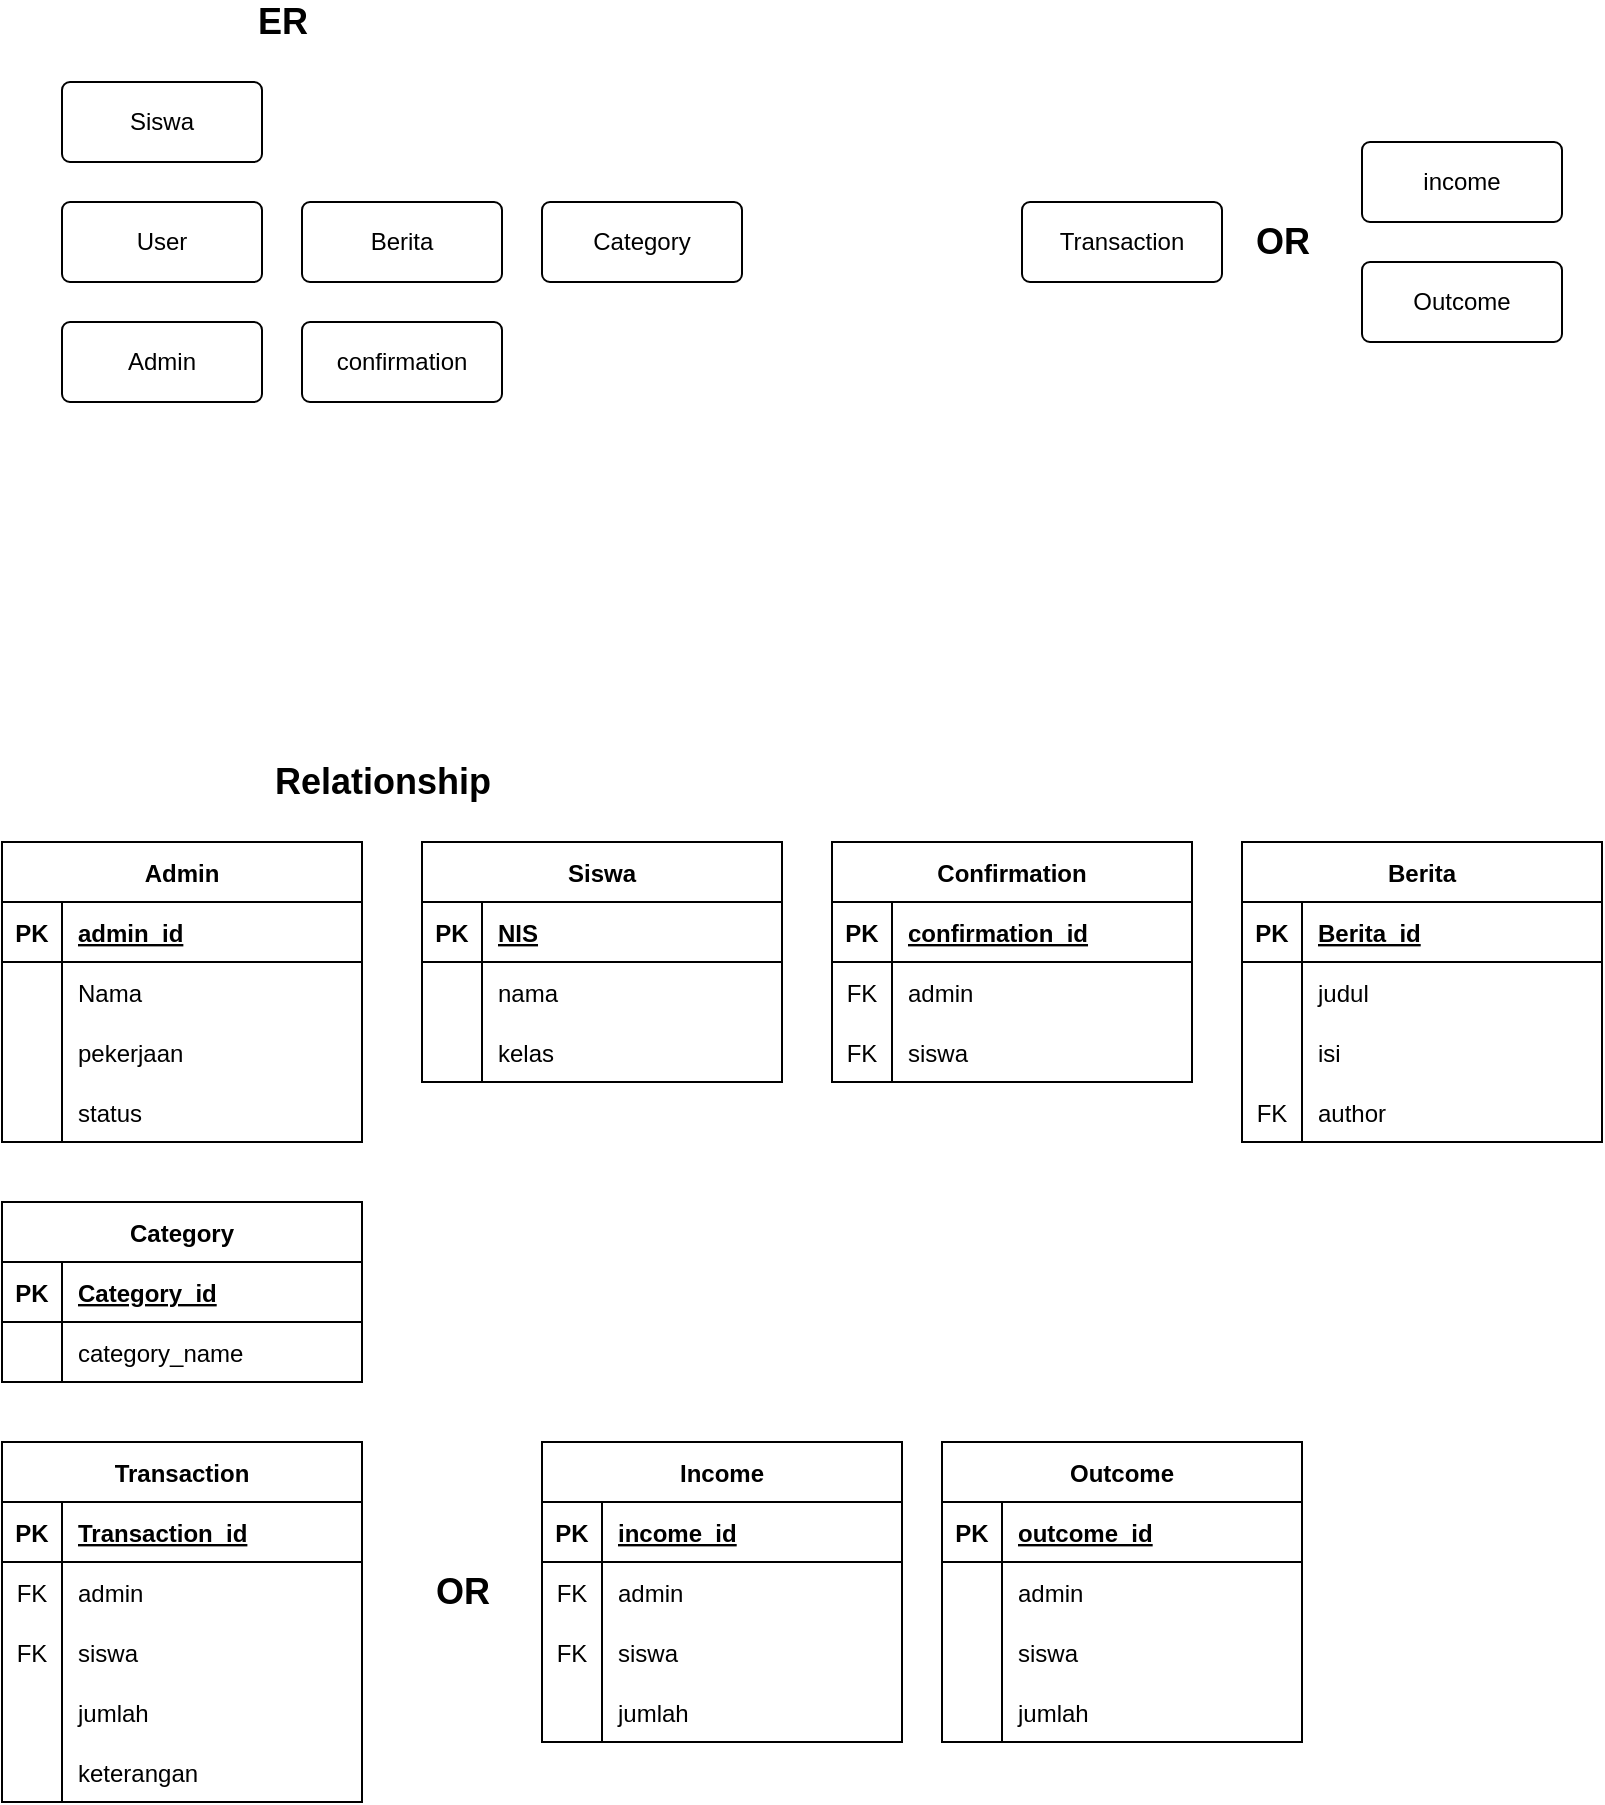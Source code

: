 <mxfile version="17.4.6" type="device"><diagram id="R2lEEEUBdFMjLlhIrx00" name="Page-1"><mxGraphModel dx="1185" dy="639" grid="1" gridSize="10" guides="1" tooltips="1" connect="1" arrows="1" fold="1" page="1" pageScale="1" pageWidth="850" pageHeight="1100" math="0" shadow="0" extFonts="Permanent Marker^https://fonts.googleapis.com/css?family=Permanent+Marker"><root><mxCell id="0"/><mxCell id="1" parent="0"/><mxCell id="1gQ173YRiWsbyyBzPhOY-1" value="User" style="rounded=1;arcSize=10;whiteSpace=wrap;html=1;align=center;" vertex="1" parent="1"><mxGeometry x="40" y="160" width="100" height="40" as="geometry"/></mxCell><mxCell id="1gQ173YRiWsbyyBzPhOY-2" value="Berita" style="rounded=1;arcSize=10;whiteSpace=wrap;html=1;align=center;" vertex="1" parent="1"><mxGeometry x="160" y="160" width="100" height="40" as="geometry"/></mxCell><mxCell id="1gQ173YRiWsbyyBzPhOY-4" value="Admin" style="rounded=1;arcSize=10;whiteSpace=wrap;html=1;align=center;" vertex="1" parent="1"><mxGeometry x="40" y="220" width="100" height="40" as="geometry"/></mxCell><mxCell id="1gQ173YRiWsbyyBzPhOY-5" value="Category" style="rounded=1;arcSize=10;whiteSpace=wrap;html=1;align=center;" vertex="1" parent="1"><mxGeometry x="280" y="160" width="100" height="40" as="geometry"/></mxCell><mxCell id="1gQ173YRiWsbyyBzPhOY-6" value="income" style="rounded=1;arcSize=10;whiteSpace=wrap;html=1;align=center;" vertex="1" parent="1"><mxGeometry x="690" y="130" width="100" height="40" as="geometry"/></mxCell><mxCell id="1gQ173YRiWsbyyBzPhOY-7" value="Outcome" style="rounded=1;arcSize=10;whiteSpace=wrap;html=1;align=center;" vertex="1" parent="1"><mxGeometry x="690" y="190" width="100" height="40" as="geometry"/></mxCell><mxCell id="1gQ173YRiWsbyyBzPhOY-8" value="confirmation" style="rounded=1;arcSize=10;whiteSpace=wrap;html=1;align=center;" vertex="1" parent="1"><mxGeometry x="160" y="220" width="100" height="40" as="geometry"/></mxCell><mxCell id="1gQ173YRiWsbyyBzPhOY-9" value="Admin" style="shape=table;startSize=30;container=1;collapsible=1;childLayout=tableLayout;fixedRows=1;rowLines=0;fontStyle=1;align=center;resizeLast=1;" vertex="1" parent="1"><mxGeometry x="10" y="480" width="180" height="150" as="geometry"/></mxCell><mxCell id="1gQ173YRiWsbyyBzPhOY-10" value="" style="shape=tableRow;horizontal=0;startSize=0;swimlaneHead=0;swimlaneBody=0;fillColor=none;collapsible=0;dropTarget=0;points=[[0,0.5],[1,0.5]];portConstraint=eastwest;top=0;left=0;right=0;bottom=1;" vertex="1" parent="1gQ173YRiWsbyyBzPhOY-9"><mxGeometry y="30" width="180" height="30" as="geometry"/></mxCell><mxCell id="1gQ173YRiWsbyyBzPhOY-11" value="PK" style="shape=partialRectangle;connectable=0;fillColor=none;top=0;left=0;bottom=0;right=0;fontStyle=1;overflow=hidden;" vertex="1" parent="1gQ173YRiWsbyyBzPhOY-10"><mxGeometry width="30" height="30" as="geometry"><mxRectangle width="30" height="30" as="alternateBounds"/></mxGeometry></mxCell><mxCell id="1gQ173YRiWsbyyBzPhOY-12" value="admin_id" style="shape=partialRectangle;connectable=0;fillColor=none;top=0;left=0;bottom=0;right=0;align=left;spacingLeft=6;fontStyle=5;overflow=hidden;" vertex="1" parent="1gQ173YRiWsbyyBzPhOY-10"><mxGeometry x="30" width="150" height="30" as="geometry"><mxRectangle width="150" height="30" as="alternateBounds"/></mxGeometry></mxCell><mxCell id="1gQ173YRiWsbyyBzPhOY-13" value="" style="shape=tableRow;horizontal=0;startSize=0;swimlaneHead=0;swimlaneBody=0;fillColor=none;collapsible=0;dropTarget=0;points=[[0,0.5],[1,0.5]];portConstraint=eastwest;top=0;left=0;right=0;bottom=0;" vertex="1" parent="1gQ173YRiWsbyyBzPhOY-9"><mxGeometry y="60" width="180" height="30" as="geometry"/></mxCell><mxCell id="1gQ173YRiWsbyyBzPhOY-14" value="" style="shape=partialRectangle;connectable=0;fillColor=none;top=0;left=0;bottom=0;right=0;editable=1;overflow=hidden;" vertex="1" parent="1gQ173YRiWsbyyBzPhOY-13"><mxGeometry width="30" height="30" as="geometry"><mxRectangle width="30" height="30" as="alternateBounds"/></mxGeometry></mxCell><mxCell id="1gQ173YRiWsbyyBzPhOY-15" value="Nama" style="shape=partialRectangle;connectable=0;fillColor=none;top=0;left=0;bottom=0;right=0;align=left;spacingLeft=6;overflow=hidden;" vertex="1" parent="1gQ173YRiWsbyyBzPhOY-13"><mxGeometry x="30" width="150" height="30" as="geometry"><mxRectangle width="150" height="30" as="alternateBounds"/></mxGeometry></mxCell><mxCell id="1gQ173YRiWsbyyBzPhOY-16" value="" style="shape=tableRow;horizontal=0;startSize=0;swimlaneHead=0;swimlaneBody=0;fillColor=none;collapsible=0;dropTarget=0;points=[[0,0.5],[1,0.5]];portConstraint=eastwest;top=0;left=0;right=0;bottom=0;" vertex="1" parent="1gQ173YRiWsbyyBzPhOY-9"><mxGeometry y="90" width="180" height="30" as="geometry"/></mxCell><mxCell id="1gQ173YRiWsbyyBzPhOY-17" value="" style="shape=partialRectangle;connectable=0;fillColor=none;top=0;left=0;bottom=0;right=0;editable=1;overflow=hidden;" vertex="1" parent="1gQ173YRiWsbyyBzPhOY-16"><mxGeometry width="30" height="30" as="geometry"><mxRectangle width="30" height="30" as="alternateBounds"/></mxGeometry></mxCell><mxCell id="1gQ173YRiWsbyyBzPhOY-18" value="pekerjaan" style="shape=partialRectangle;connectable=0;fillColor=none;top=0;left=0;bottom=0;right=0;align=left;spacingLeft=6;overflow=hidden;" vertex="1" parent="1gQ173YRiWsbyyBzPhOY-16"><mxGeometry x="30" width="150" height="30" as="geometry"><mxRectangle width="150" height="30" as="alternateBounds"/></mxGeometry></mxCell><mxCell id="1gQ173YRiWsbyyBzPhOY-19" value="" style="shape=tableRow;horizontal=0;startSize=0;swimlaneHead=0;swimlaneBody=0;fillColor=none;collapsible=0;dropTarget=0;points=[[0,0.5],[1,0.5]];portConstraint=eastwest;top=0;left=0;right=0;bottom=0;" vertex="1" parent="1gQ173YRiWsbyyBzPhOY-9"><mxGeometry y="120" width="180" height="30" as="geometry"/></mxCell><mxCell id="1gQ173YRiWsbyyBzPhOY-20" value="" style="shape=partialRectangle;connectable=0;fillColor=none;top=0;left=0;bottom=0;right=0;editable=1;overflow=hidden;" vertex="1" parent="1gQ173YRiWsbyyBzPhOY-19"><mxGeometry width="30" height="30" as="geometry"><mxRectangle width="30" height="30" as="alternateBounds"/></mxGeometry></mxCell><mxCell id="1gQ173YRiWsbyyBzPhOY-21" value="status" style="shape=partialRectangle;connectable=0;fillColor=none;top=0;left=0;bottom=0;right=0;align=left;spacingLeft=6;overflow=hidden;" vertex="1" parent="1gQ173YRiWsbyyBzPhOY-19"><mxGeometry x="30" width="150" height="30" as="geometry"><mxRectangle width="150" height="30" as="alternateBounds"/></mxGeometry></mxCell><mxCell id="1gQ173YRiWsbyyBzPhOY-22" value="Siswa" style="shape=table;startSize=30;container=1;collapsible=1;childLayout=tableLayout;fixedRows=1;rowLines=0;fontStyle=1;align=center;resizeLast=1;" vertex="1" parent="1"><mxGeometry x="220" y="480" width="180" height="120" as="geometry"/></mxCell><mxCell id="1gQ173YRiWsbyyBzPhOY-23" value="" style="shape=tableRow;horizontal=0;startSize=0;swimlaneHead=0;swimlaneBody=0;fillColor=none;collapsible=0;dropTarget=0;points=[[0,0.5],[1,0.5]];portConstraint=eastwest;top=0;left=0;right=0;bottom=1;" vertex="1" parent="1gQ173YRiWsbyyBzPhOY-22"><mxGeometry y="30" width="180" height="30" as="geometry"/></mxCell><mxCell id="1gQ173YRiWsbyyBzPhOY-24" value="PK" style="shape=partialRectangle;connectable=0;fillColor=none;top=0;left=0;bottom=0;right=0;fontStyle=1;overflow=hidden;" vertex="1" parent="1gQ173YRiWsbyyBzPhOY-23"><mxGeometry width="30" height="30" as="geometry"><mxRectangle width="30" height="30" as="alternateBounds"/></mxGeometry></mxCell><mxCell id="1gQ173YRiWsbyyBzPhOY-25" value="NIS" style="shape=partialRectangle;connectable=0;fillColor=none;top=0;left=0;bottom=0;right=0;align=left;spacingLeft=6;fontStyle=5;overflow=hidden;" vertex="1" parent="1gQ173YRiWsbyyBzPhOY-23"><mxGeometry x="30" width="150" height="30" as="geometry"><mxRectangle width="150" height="30" as="alternateBounds"/></mxGeometry></mxCell><mxCell id="1gQ173YRiWsbyyBzPhOY-26" value="" style="shape=tableRow;horizontal=0;startSize=0;swimlaneHead=0;swimlaneBody=0;fillColor=none;collapsible=0;dropTarget=0;points=[[0,0.5],[1,0.5]];portConstraint=eastwest;top=0;left=0;right=0;bottom=0;" vertex="1" parent="1gQ173YRiWsbyyBzPhOY-22"><mxGeometry y="60" width="180" height="30" as="geometry"/></mxCell><mxCell id="1gQ173YRiWsbyyBzPhOY-27" value="" style="shape=partialRectangle;connectable=0;fillColor=none;top=0;left=0;bottom=0;right=0;editable=1;overflow=hidden;" vertex="1" parent="1gQ173YRiWsbyyBzPhOY-26"><mxGeometry width="30" height="30" as="geometry"><mxRectangle width="30" height="30" as="alternateBounds"/></mxGeometry></mxCell><mxCell id="1gQ173YRiWsbyyBzPhOY-28" value="nama" style="shape=partialRectangle;connectable=0;fillColor=none;top=0;left=0;bottom=0;right=0;align=left;spacingLeft=6;overflow=hidden;" vertex="1" parent="1gQ173YRiWsbyyBzPhOY-26"><mxGeometry x="30" width="150" height="30" as="geometry"><mxRectangle width="150" height="30" as="alternateBounds"/></mxGeometry></mxCell><mxCell id="1gQ173YRiWsbyyBzPhOY-29" value="" style="shape=tableRow;horizontal=0;startSize=0;swimlaneHead=0;swimlaneBody=0;fillColor=none;collapsible=0;dropTarget=0;points=[[0,0.5],[1,0.5]];portConstraint=eastwest;top=0;left=0;right=0;bottom=0;" vertex="1" parent="1gQ173YRiWsbyyBzPhOY-22"><mxGeometry y="90" width="180" height="30" as="geometry"/></mxCell><mxCell id="1gQ173YRiWsbyyBzPhOY-30" value="" style="shape=partialRectangle;connectable=0;fillColor=none;top=0;left=0;bottom=0;right=0;editable=1;overflow=hidden;" vertex="1" parent="1gQ173YRiWsbyyBzPhOY-29"><mxGeometry width="30" height="30" as="geometry"><mxRectangle width="30" height="30" as="alternateBounds"/></mxGeometry></mxCell><mxCell id="1gQ173YRiWsbyyBzPhOY-31" value="kelas" style="shape=partialRectangle;connectable=0;fillColor=none;top=0;left=0;bottom=0;right=0;align=left;spacingLeft=6;overflow=hidden;" vertex="1" parent="1gQ173YRiWsbyyBzPhOY-29"><mxGeometry x="30" width="150" height="30" as="geometry"><mxRectangle width="150" height="30" as="alternateBounds"/></mxGeometry></mxCell><mxCell id="1gQ173YRiWsbyyBzPhOY-48" value="Berita" style="shape=table;startSize=30;container=1;collapsible=1;childLayout=tableLayout;fixedRows=1;rowLines=0;fontStyle=1;align=center;resizeLast=1;" vertex="1" parent="1"><mxGeometry x="630" y="480" width="180" height="150" as="geometry"/></mxCell><mxCell id="1gQ173YRiWsbyyBzPhOY-49" value="" style="shape=tableRow;horizontal=0;startSize=0;swimlaneHead=0;swimlaneBody=0;fillColor=none;collapsible=0;dropTarget=0;points=[[0,0.5],[1,0.5]];portConstraint=eastwest;top=0;left=0;right=0;bottom=1;" vertex="1" parent="1gQ173YRiWsbyyBzPhOY-48"><mxGeometry y="30" width="180" height="30" as="geometry"/></mxCell><mxCell id="1gQ173YRiWsbyyBzPhOY-50" value="PK" style="shape=partialRectangle;connectable=0;fillColor=none;top=0;left=0;bottom=0;right=0;fontStyle=1;overflow=hidden;" vertex="1" parent="1gQ173YRiWsbyyBzPhOY-49"><mxGeometry width="30" height="30" as="geometry"><mxRectangle width="30" height="30" as="alternateBounds"/></mxGeometry></mxCell><mxCell id="1gQ173YRiWsbyyBzPhOY-51" value="Berita_id" style="shape=partialRectangle;connectable=0;fillColor=none;top=0;left=0;bottom=0;right=0;align=left;spacingLeft=6;fontStyle=5;overflow=hidden;" vertex="1" parent="1gQ173YRiWsbyyBzPhOY-49"><mxGeometry x="30" width="150" height="30" as="geometry"><mxRectangle width="150" height="30" as="alternateBounds"/></mxGeometry></mxCell><mxCell id="1gQ173YRiWsbyyBzPhOY-52" value="" style="shape=tableRow;horizontal=0;startSize=0;swimlaneHead=0;swimlaneBody=0;fillColor=none;collapsible=0;dropTarget=0;points=[[0,0.5],[1,0.5]];portConstraint=eastwest;top=0;left=0;right=0;bottom=0;" vertex="1" parent="1gQ173YRiWsbyyBzPhOY-48"><mxGeometry y="60" width="180" height="30" as="geometry"/></mxCell><mxCell id="1gQ173YRiWsbyyBzPhOY-53" value="" style="shape=partialRectangle;connectable=0;fillColor=none;top=0;left=0;bottom=0;right=0;editable=1;overflow=hidden;" vertex="1" parent="1gQ173YRiWsbyyBzPhOY-52"><mxGeometry width="30" height="30" as="geometry"><mxRectangle width="30" height="30" as="alternateBounds"/></mxGeometry></mxCell><mxCell id="1gQ173YRiWsbyyBzPhOY-54" value="judul" style="shape=partialRectangle;connectable=0;fillColor=none;top=0;left=0;bottom=0;right=0;align=left;spacingLeft=6;overflow=hidden;" vertex="1" parent="1gQ173YRiWsbyyBzPhOY-52"><mxGeometry x="30" width="150" height="30" as="geometry"><mxRectangle width="150" height="30" as="alternateBounds"/></mxGeometry></mxCell><mxCell id="1gQ173YRiWsbyyBzPhOY-55" value="" style="shape=tableRow;horizontal=0;startSize=0;swimlaneHead=0;swimlaneBody=0;fillColor=none;collapsible=0;dropTarget=0;points=[[0,0.5],[1,0.5]];portConstraint=eastwest;top=0;left=0;right=0;bottom=0;" vertex="1" parent="1gQ173YRiWsbyyBzPhOY-48"><mxGeometry y="90" width="180" height="30" as="geometry"/></mxCell><mxCell id="1gQ173YRiWsbyyBzPhOY-56" value="" style="shape=partialRectangle;connectable=0;fillColor=none;top=0;left=0;bottom=0;right=0;editable=1;overflow=hidden;" vertex="1" parent="1gQ173YRiWsbyyBzPhOY-55"><mxGeometry width="30" height="30" as="geometry"><mxRectangle width="30" height="30" as="alternateBounds"/></mxGeometry></mxCell><mxCell id="1gQ173YRiWsbyyBzPhOY-57" value="isi" style="shape=partialRectangle;connectable=0;fillColor=none;top=0;left=0;bottom=0;right=0;align=left;spacingLeft=6;overflow=hidden;" vertex="1" parent="1gQ173YRiWsbyyBzPhOY-55"><mxGeometry x="30" width="150" height="30" as="geometry"><mxRectangle width="150" height="30" as="alternateBounds"/></mxGeometry></mxCell><mxCell id="1gQ173YRiWsbyyBzPhOY-58" value="" style="shape=tableRow;horizontal=0;startSize=0;swimlaneHead=0;swimlaneBody=0;fillColor=none;collapsible=0;dropTarget=0;points=[[0,0.5],[1,0.5]];portConstraint=eastwest;top=0;left=0;right=0;bottom=0;" vertex="1" parent="1gQ173YRiWsbyyBzPhOY-48"><mxGeometry y="120" width="180" height="30" as="geometry"/></mxCell><mxCell id="1gQ173YRiWsbyyBzPhOY-59" value="FK" style="shape=partialRectangle;connectable=0;fillColor=none;top=0;left=0;bottom=0;right=0;editable=1;overflow=hidden;" vertex="1" parent="1gQ173YRiWsbyyBzPhOY-58"><mxGeometry width="30" height="30" as="geometry"><mxRectangle width="30" height="30" as="alternateBounds"/></mxGeometry></mxCell><mxCell id="1gQ173YRiWsbyyBzPhOY-60" value="author" style="shape=partialRectangle;connectable=0;fillColor=none;top=0;left=0;bottom=0;right=0;align=left;spacingLeft=6;overflow=hidden;" vertex="1" parent="1gQ173YRiWsbyyBzPhOY-58"><mxGeometry x="30" width="150" height="30" as="geometry"><mxRectangle width="150" height="30" as="alternateBounds"/></mxGeometry></mxCell><mxCell id="1gQ173YRiWsbyyBzPhOY-63" value="Category" style="shape=table;startSize=30;container=1;collapsible=1;childLayout=tableLayout;fixedRows=1;rowLines=0;fontStyle=1;align=center;resizeLast=1;" vertex="1" parent="1"><mxGeometry x="10" y="660" width="180" height="90" as="geometry"/></mxCell><mxCell id="1gQ173YRiWsbyyBzPhOY-64" value="" style="shape=tableRow;horizontal=0;startSize=0;swimlaneHead=0;swimlaneBody=0;fillColor=none;collapsible=0;dropTarget=0;points=[[0,0.5],[1,0.5]];portConstraint=eastwest;top=0;left=0;right=0;bottom=1;" vertex="1" parent="1gQ173YRiWsbyyBzPhOY-63"><mxGeometry y="30" width="180" height="30" as="geometry"/></mxCell><mxCell id="1gQ173YRiWsbyyBzPhOY-65" value="PK" style="shape=partialRectangle;connectable=0;fillColor=none;top=0;left=0;bottom=0;right=0;fontStyle=1;overflow=hidden;" vertex="1" parent="1gQ173YRiWsbyyBzPhOY-64"><mxGeometry width="30" height="30" as="geometry"><mxRectangle width="30" height="30" as="alternateBounds"/></mxGeometry></mxCell><mxCell id="1gQ173YRiWsbyyBzPhOY-66" value="Category_id" style="shape=partialRectangle;connectable=0;fillColor=none;top=0;left=0;bottom=0;right=0;align=left;spacingLeft=6;fontStyle=5;overflow=hidden;" vertex="1" parent="1gQ173YRiWsbyyBzPhOY-64"><mxGeometry x="30" width="150" height="30" as="geometry"><mxRectangle width="150" height="30" as="alternateBounds"/></mxGeometry></mxCell><mxCell id="1gQ173YRiWsbyyBzPhOY-67" value="" style="shape=tableRow;horizontal=0;startSize=0;swimlaneHead=0;swimlaneBody=0;fillColor=none;collapsible=0;dropTarget=0;points=[[0,0.5],[1,0.5]];portConstraint=eastwest;top=0;left=0;right=0;bottom=0;" vertex="1" parent="1gQ173YRiWsbyyBzPhOY-63"><mxGeometry y="60" width="180" height="30" as="geometry"/></mxCell><mxCell id="1gQ173YRiWsbyyBzPhOY-68" value="" style="shape=partialRectangle;connectable=0;fillColor=none;top=0;left=0;bottom=0;right=0;editable=1;overflow=hidden;" vertex="1" parent="1gQ173YRiWsbyyBzPhOY-67"><mxGeometry width="30" height="30" as="geometry"><mxRectangle width="30" height="30" as="alternateBounds"/></mxGeometry></mxCell><mxCell id="1gQ173YRiWsbyyBzPhOY-69" value="category_name" style="shape=partialRectangle;connectable=0;fillColor=none;top=0;left=0;bottom=0;right=0;align=left;spacingLeft=6;overflow=hidden;" vertex="1" parent="1gQ173YRiWsbyyBzPhOY-67"><mxGeometry x="30" width="150" height="30" as="geometry"><mxRectangle width="150" height="30" as="alternateBounds"/></mxGeometry></mxCell><mxCell id="1gQ173YRiWsbyyBzPhOY-76" value="Income" style="shape=table;startSize=30;container=1;collapsible=1;childLayout=tableLayout;fixedRows=1;rowLines=0;fontStyle=1;align=center;resizeLast=1;" vertex="1" parent="1"><mxGeometry x="280" y="780" width="180" height="150" as="geometry"/></mxCell><mxCell id="1gQ173YRiWsbyyBzPhOY-77" value="" style="shape=tableRow;horizontal=0;startSize=0;swimlaneHead=0;swimlaneBody=0;fillColor=none;collapsible=0;dropTarget=0;points=[[0,0.5],[1,0.5]];portConstraint=eastwest;top=0;left=0;right=0;bottom=1;" vertex="1" parent="1gQ173YRiWsbyyBzPhOY-76"><mxGeometry y="30" width="180" height="30" as="geometry"/></mxCell><mxCell id="1gQ173YRiWsbyyBzPhOY-78" value="PK" style="shape=partialRectangle;connectable=0;fillColor=none;top=0;left=0;bottom=0;right=0;fontStyle=1;overflow=hidden;" vertex="1" parent="1gQ173YRiWsbyyBzPhOY-77"><mxGeometry width="30" height="30" as="geometry"><mxRectangle width="30" height="30" as="alternateBounds"/></mxGeometry></mxCell><mxCell id="1gQ173YRiWsbyyBzPhOY-79" value="income_id" style="shape=partialRectangle;connectable=0;fillColor=none;top=0;left=0;bottom=0;right=0;align=left;spacingLeft=6;fontStyle=5;overflow=hidden;" vertex="1" parent="1gQ173YRiWsbyyBzPhOY-77"><mxGeometry x="30" width="150" height="30" as="geometry"><mxRectangle width="150" height="30" as="alternateBounds"/></mxGeometry></mxCell><mxCell id="1gQ173YRiWsbyyBzPhOY-80" value="" style="shape=tableRow;horizontal=0;startSize=0;swimlaneHead=0;swimlaneBody=0;fillColor=none;collapsible=0;dropTarget=0;points=[[0,0.5],[1,0.5]];portConstraint=eastwest;top=0;left=0;right=0;bottom=0;" vertex="1" parent="1gQ173YRiWsbyyBzPhOY-76"><mxGeometry y="60" width="180" height="30" as="geometry"/></mxCell><mxCell id="1gQ173YRiWsbyyBzPhOY-81" value="FK" style="shape=partialRectangle;connectable=0;fillColor=none;top=0;left=0;bottom=0;right=0;editable=1;overflow=hidden;" vertex="1" parent="1gQ173YRiWsbyyBzPhOY-80"><mxGeometry width="30" height="30" as="geometry"><mxRectangle width="30" height="30" as="alternateBounds"/></mxGeometry></mxCell><mxCell id="1gQ173YRiWsbyyBzPhOY-82" value="admin" style="shape=partialRectangle;connectable=0;fillColor=none;top=0;left=0;bottom=0;right=0;align=left;spacingLeft=6;overflow=hidden;" vertex="1" parent="1gQ173YRiWsbyyBzPhOY-80"><mxGeometry x="30" width="150" height="30" as="geometry"><mxRectangle width="150" height="30" as="alternateBounds"/></mxGeometry></mxCell><mxCell id="1gQ173YRiWsbyyBzPhOY-83" value="" style="shape=tableRow;horizontal=0;startSize=0;swimlaneHead=0;swimlaneBody=0;fillColor=none;collapsible=0;dropTarget=0;points=[[0,0.5],[1,0.5]];portConstraint=eastwest;top=0;left=0;right=0;bottom=0;" vertex="1" parent="1gQ173YRiWsbyyBzPhOY-76"><mxGeometry y="90" width="180" height="30" as="geometry"/></mxCell><mxCell id="1gQ173YRiWsbyyBzPhOY-84" value="FK" style="shape=partialRectangle;connectable=0;fillColor=none;top=0;left=0;bottom=0;right=0;editable=1;overflow=hidden;" vertex="1" parent="1gQ173YRiWsbyyBzPhOY-83"><mxGeometry width="30" height="30" as="geometry"><mxRectangle width="30" height="30" as="alternateBounds"/></mxGeometry></mxCell><mxCell id="1gQ173YRiWsbyyBzPhOY-85" value="siswa" style="shape=partialRectangle;connectable=0;fillColor=none;top=0;left=0;bottom=0;right=0;align=left;spacingLeft=6;overflow=hidden;" vertex="1" parent="1gQ173YRiWsbyyBzPhOY-83"><mxGeometry x="30" width="150" height="30" as="geometry"><mxRectangle width="150" height="30" as="alternateBounds"/></mxGeometry></mxCell><mxCell id="1gQ173YRiWsbyyBzPhOY-86" value="" style="shape=tableRow;horizontal=0;startSize=0;swimlaneHead=0;swimlaneBody=0;fillColor=none;collapsible=0;dropTarget=0;points=[[0,0.5],[1,0.5]];portConstraint=eastwest;top=0;left=0;right=0;bottom=0;" vertex="1" parent="1gQ173YRiWsbyyBzPhOY-76"><mxGeometry y="120" width="180" height="30" as="geometry"/></mxCell><mxCell id="1gQ173YRiWsbyyBzPhOY-87" value="" style="shape=partialRectangle;connectable=0;fillColor=none;top=0;left=0;bottom=0;right=0;editable=1;overflow=hidden;" vertex="1" parent="1gQ173YRiWsbyyBzPhOY-86"><mxGeometry width="30" height="30" as="geometry"><mxRectangle width="30" height="30" as="alternateBounds"/></mxGeometry></mxCell><mxCell id="1gQ173YRiWsbyyBzPhOY-88" value="jumlah" style="shape=partialRectangle;connectable=0;fillColor=none;top=0;left=0;bottom=0;right=0;align=left;spacingLeft=6;overflow=hidden;" vertex="1" parent="1gQ173YRiWsbyyBzPhOY-86"><mxGeometry x="30" width="150" height="30" as="geometry"><mxRectangle width="150" height="30" as="alternateBounds"/></mxGeometry></mxCell><mxCell id="1gQ173YRiWsbyyBzPhOY-89" value="Outcome" style="shape=table;startSize=30;container=1;collapsible=1;childLayout=tableLayout;fixedRows=1;rowLines=0;fontStyle=1;align=center;resizeLast=1;" vertex="1" parent="1"><mxGeometry x="480" y="780" width="180" height="150" as="geometry"/></mxCell><mxCell id="1gQ173YRiWsbyyBzPhOY-90" value="" style="shape=tableRow;horizontal=0;startSize=0;swimlaneHead=0;swimlaneBody=0;fillColor=none;collapsible=0;dropTarget=0;points=[[0,0.5],[1,0.5]];portConstraint=eastwest;top=0;left=0;right=0;bottom=1;" vertex="1" parent="1gQ173YRiWsbyyBzPhOY-89"><mxGeometry y="30" width="180" height="30" as="geometry"/></mxCell><mxCell id="1gQ173YRiWsbyyBzPhOY-91" value="PK" style="shape=partialRectangle;connectable=0;fillColor=none;top=0;left=0;bottom=0;right=0;fontStyle=1;overflow=hidden;" vertex="1" parent="1gQ173YRiWsbyyBzPhOY-90"><mxGeometry width="30" height="30" as="geometry"><mxRectangle width="30" height="30" as="alternateBounds"/></mxGeometry></mxCell><mxCell id="1gQ173YRiWsbyyBzPhOY-92" value="outcome_id" style="shape=partialRectangle;connectable=0;fillColor=none;top=0;left=0;bottom=0;right=0;align=left;spacingLeft=6;fontStyle=5;overflow=hidden;" vertex="1" parent="1gQ173YRiWsbyyBzPhOY-90"><mxGeometry x="30" width="150" height="30" as="geometry"><mxRectangle width="150" height="30" as="alternateBounds"/></mxGeometry></mxCell><mxCell id="1gQ173YRiWsbyyBzPhOY-93" value="" style="shape=tableRow;horizontal=0;startSize=0;swimlaneHead=0;swimlaneBody=0;fillColor=none;collapsible=0;dropTarget=0;points=[[0,0.5],[1,0.5]];portConstraint=eastwest;top=0;left=0;right=0;bottom=0;" vertex="1" parent="1gQ173YRiWsbyyBzPhOY-89"><mxGeometry y="60" width="180" height="30" as="geometry"/></mxCell><mxCell id="1gQ173YRiWsbyyBzPhOY-94" value="" style="shape=partialRectangle;connectable=0;fillColor=none;top=0;left=0;bottom=0;right=0;editable=1;overflow=hidden;" vertex="1" parent="1gQ173YRiWsbyyBzPhOY-93"><mxGeometry width="30" height="30" as="geometry"><mxRectangle width="30" height="30" as="alternateBounds"/></mxGeometry></mxCell><mxCell id="1gQ173YRiWsbyyBzPhOY-95" value="admin" style="shape=partialRectangle;connectable=0;fillColor=none;top=0;left=0;bottom=0;right=0;align=left;spacingLeft=6;overflow=hidden;" vertex="1" parent="1gQ173YRiWsbyyBzPhOY-93"><mxGeometry x="30" width="150" height="30" as="geometry"><mxRectangle width="150" height="30" as="alternateBounds"/></mxGeometry></mxCell><mxCell id="1gQ173YRiWsbyyBzPhOY-96" value="" style="shape=tableRow;horizontal=0;startSize=0;swimlaneHead=0;swimlaneBody=0;fillColor=none;collapsible=0;dropTarget=0;points=[[0,0.5],[1,0.5]];portConstraint=eastwest;top=0;left=0;right=0;bottom=0;" vertex="1" parent="1gQ173YRiWsbyyBzPhOY-89"><mxGeometry y="90" width="180" height="30" as="geometry"/></mxCell><mxCell id="1gQ173YRiWsbyyBzPhOY-97" value="" style="shape=partialRectangle;connectable=0;fillColor=none;top=0;left=0;bottom=0;right=0;editable=1;overflow=hidden;" vertex="1" parent="1gQ173YRiWsbyyBzPhOY-96"><mxGeometry width="30" height="30" as="geometry"><mxRectangle width="30" height="30" as="alternateBounds"/></mxGeometry></mxCell><mxCell id="1gQ173YRiWsbyyBzPhOY-98" value="siswa" style="shape=partialRectangle;connectable=0;fillColor=none;top=0;left=0;bottom=0;right=0;align=left;spacingLeft=6;overflow=hidden;" vertex="1" parent="1gQ173YRiWsbyyBzPhOY-96"><mxGeometry x="30" width="150" height="30" as="geometry"><mxRectangle width="150" height="30" as="alternateBounds"/></mxGeometry></mxCell><mxCell id="1gQ173YRiWsbyyBzPhOY-99" value="" style="shape=tableRow;horizontal=0;startSize=0;swimlaneHead=0;swimlaneBody=0;fillColor=none;collapsible=0;dropTarget=0;points=[[0,0.5],[1,0.5]];portConstraint=eastwest;top=0;left=0;right=0;bottom=0;" vertex="1" parent="1gQ173YRiWsbyyBzPhOY-89"><mxGeometry y="120" width="180" height="30" as="geometry"/></mxCell><mxCell id="1gQ173YRiWsbyyBzPhOY-100" value="" style="shape=partialRectangle;connectable=0;fillColor=none;top=0;left=0;bottom=0;right=0;editable=1;overflow=hidden;" vertex="1" parent="1gQ173YRiWsbyyBzPhOY-99"><mxGeometry width="30" height="30" as="geometry"><mxRectangle width="30" height="30" as="alternateBounds"/></mxGeometry></mxCell><mxCell id="1gQ173YRiWsbyyBzPhOY-101" value="jumlah" style="shape=partialRectangle;connectable=0;fillColor=none;top=0;left=0;bottom=0;right=0;align=left;spacingLeft=6;overflow=hidden;" vertex="1" parent="1gQ173YRiWsbyyBzPhOY-99"><mxGeometry x="30" width="150" height="30" as="geometry"><mxRectangle width="150" height="30" as="alternateBounds"/></mxGeometry></mxCell><mxCell id="1gQ173YRiWsbyyBzPhOY-102" value="Siswa" style="rounded=1;arcSize=10;whiteSpace=wrap;html=1;align=center;" vertex="1" parent="1"><mxGeometry x="40" y="100" width="100" height="40" as="geometry"/></mxCell><mxCell id="1gQ173YRiWsbyyBzPhOY-116" value="&lt;b&gt;&lt;font style=&quot;font-size: 18px&quot;&gt;ER&lt;/font&gt;&lt;/b&gt;" style="text;html=1;align=center;verticalAlign=middle;resizable=0;points=[];autosize=1;strokeColor=none;fillColor=none;" vertex="1" parent="1"><mxGeometry x="130" y="60" width="40" height="20" as="geometry"/></mxCell><mxCell id="1gQ173YRiWsbyyBzPhOY-117" value="&lt;b&gt;&lt;font style=&quot;font-size: 18px&quot;&gt;Relationship&lt;/font&gt;&lt;/b&gt;" style="text;html=1;align=center;verticalAlign=middle;resizable=0;points=[];autosize=1;strokeColor=none;fillColor=none;" vertex="1" parent="1"><mxGeometry x="140" y="440" width="120" height="20" as="geometry"/></mxCell><mxCell id="1gQ173YRiWsbyyBzPhOY-118" value="Transaction" style="shape=table;startSize=30;container=1;collapsible=1;childLayout=tableLayout;fixedRows=1;rowLines=0;fontStyle=1;align=center;resizeLast=1;" vertex="1" parent="1"><mxGeometry x="10" y="780" width="180" height="180" as="geometry"/></mxCell><mxCell id="1gQ173YRiWsbyyBzPhOY-119" value="" style="shape=tableRow;horizontal=0;startSize=0;swimlaneHead=0;swimlaneBody=0;fillColor=none;collapsible=0;dropTarget=0;points=[[0,0.5],[1,0.5]];portConstraint=eastwest;top=0;left=0;right=0;bottom=1;" vertex="1" parent="1gQ173YRiWsbyyBzPhOY-118"><mxGeometry y="30" width="180" height="30" as="geometry"/></mxCell><mxCell id="1gQ173YRiWsbyyBzPhOY-120" value="PK" style="shape=partialRectangle;connectable=0;fillColor=none;top=0;left=0;bottom=0;right=0;fontStyle=1;overflow=hidden;" vertex="1" parent="1gQ173YRiWsbyyBzPhOY-119"><mxGeometry width="30" height="30" as="geometry"><mxRectangle width="30" height="30" as="alternateBounds"/></mxGeometry></mxCell><mxCell id="1gQ173YRiWsbyyBzPhOY-121" value="Transaction_id" style="shape=partialRectangle;connectable=0;fillColor=none;top=0;left=0;bottom=0;right=0;align=left;spacingLeft=6;fontStyle=5;overflow=hidden;" vertex="1" parent="1gQ173YRiWsbyyBzPhOY-119"><mxGeometry x="30" width="150" height="30" as="geometry"><mxRectangle width="150" height="30" as="alternateBounds"/></mxGeometry></mxCell><mxCell id="1gQ173YRiWsbyyBzPhOY-122" value="" style="shape=tableRow;horizontal=0;startSize=0;swimlaneHead=0;swimlaneBody=0;fillColor=none;collapsible=0;dropTarget=0;points=[[0,0.5],[1,0.5]];portConstraint=eastwest;top=0;left=0;right=0;bottom=0;" vertex="1" parent="1gQ173YRiWsbyyBzPhOY-118"><mxGeometry y="60" width="180" height="30" as="geometry"/></mxCell><mxCell id="1gQ173YRiWsbyyBzPhOY-123" value="FK" style="shape=partialRectangle;connectable=0;fillColor=none;top=0;left=0;bottom=0;right=0;editable=1;overflow=hidden;" vertex="1" parent="1gQ173YRiWsbyyBzPhOY-122"><mxGeometry width="30" height="30" as="geometry"><mxRectangle width="30" height="30" as="alternateBounds"/></mxGeometry></mxCell><mxCell id="1gQ173YRiWsbyyBzPhOY-124" value="admin" style="shape=partialRectangle;connectable=0;fillColor=none;top=0;left=0;bottom=0;right=0;align=left;spacingLeft=6;overflow=hidden;" vertex="1" parent="1gQ173YRiWsbyyBzPhOY-122"><mxGeometry x="30" width="150" height="30" as="geometry"><mxRectangle width="150" height="30" as="alternateBounds"/></mxGeometry></mxCell><mxCell id="1gQ173YRiWsbyyBzPhOY-125" value="" style="shape=tableRow;horizontal=0;startSize=0;swimlaneHead=0;swimlaneBody=0;fillColor=none;collapsible=0;dropTarget=0;points=[[0,0.5],[1,0.5]];portConstraint=eastwest;top=0;left=0;right=0;bottom=0;" vertex="1" parent="1gQ173YRiWsbyyBzPhOY-118"><mxGeometry y="90" width="180" height="30" as="geometry"/></mxCell><mxCell id="1gQ173YRiWsbyyBzPhOY-126" value="FK" style="shape=partialRectangle;connectable=0;fillColor=none;top=0;left=0;bottom=0;right=0;editable=1;overflow=hidden;" vertex="1" parent="1gQ173YRiWsbyyBzPhOY-125"><mxGeometry width="30" height="30" as="geometry"><mxRectangle width="30" height="30" as="alternateBounds"/></mxGeometry></mxCell><mxCell id="1gQ173YRiWsbyyBzPhOY-127" value="siswa" style="shape=partialRectangle;connectable=0;fillColor=none;top=0;left=0;bottom=0;right=0;align=left;spacingLeft=6;overflow=hidden;" vertex="1" parent="1gQ173YRiWsbyyBzPhOY-125"><mxGeometry x="30" width="150" height="30" as="geometry"><mxRectangle width="150" height="30" as="alternateBounds"/></mxGeometry></mxCell><mxCell id="1gQ173YRiWsbyyBzPhOY-128" value="" style="shape=tableRow;horizontal=0;startSize=0;swimlaneHead=0;swimlaneBody=0;fillColor=none;collapsible=0;dropTarget=0;points=[[0,0.5],[1,0.5]];portConstraint=eastwest;top=0;left=0;right=0;bottom=0;" vertex="1" parent="1gQ173YRiWsbyyBzPhOY-118"><mxGeometry y="120" width="180" height="30" as="geometry"/></mxCell><mxCell id="1gQ173YRiWsbyyBzPhOY-129" value="" style="shape=partialRectangle;connectable=0;fillColor=none;top=0;left=0;bottom=0;right=0;editable=1;overflow=hidden;" vertex="1" parent="1gQ173YRiWsbyyBzPhOY-128"><mxGeometry width="30" height="30" as="geometry"><mxRectangle width="30" height="30" as="alternateBounds"/></mxGeometry></mxCell><mxCell id="1gQ173YRiWsbyyBzPhOY-130" value="jumlah" style="shape=partialRectangle;connectable=0;fillColor=none;top=0;left=0;bottom=0;right=0;align=left;spacingLeft=6;overflow=hidden;" vertex="1" parent="1gQ173YRiWsbyyBzPhOY-128"><mxGeometry x="30" width="150" height="30" as="geometry"><mxRectangle width="150" height="30" as="alternateBounds"/></mxGeometry></mxCell><mxCell id="1gQ173YRiWsbyyBzPhOY-131" value="" style="shape=tableRow;horizontal=0;startSize=0;swimlaneHead=0;swimlaneBody=0;fillColor=none;collapsible=0;dropTarget=0;points=[[0,0.5],[1,0.5]];portConstraint=eastwest;top=0;left=0;right=0;bottom=0;" vertex="1" parent="1gQ173YRiWsbyyBzPhOY-118"><mxGeometry y="150" width="180" height="30" as="geometry"/></mxCell><mxCell id="1gQ173YRiWsbyyBzPhOY-132" value="" style="shape=partialRectangle;connectable=0;fillColor=none;top=0;left=0;bottom=0;right=0;editable=1;overflow=hidden;" vertex="1" parent="1gQ173YRiWsbyyBzPhOY-131"><mxGeometry width="30" height="30" as="geometry"><mxRectangle width="30" height="30" as="alternateBounds"/></mxGeometry></mxCell><mxCell id="1gQ173YRiWsbyyBzPhOY-133" value="keterangan" style="shape=partialRectangle;connectable=0;fillColor=none;top=0;left=0;bottom=0;right=0;align=left;spacingLeft=6;overflow=hidden;" vertex="1" parent="1gQ173YRiWsbyyBzPhOY-131"><mxGeometry x="30" width="150" height="30" as="geometry"><mxRectangle width="150" height="30" as="alternateBounds"/></mxGeometry></mxCell><mxCell id="1gQ173YRiWsbyyBzPhOY-134" value="&lt;b&gt;&lt;font style=&quot;font-size: 18px&quot;&gt;OR&lt;/font&gt;&lt;/b&gt;" style="text;html=1;align=center;verticalAlign=middle;resizable=0;points=[];autosize=1;strokeColor=none;fillColor=none;" vertex="1" parent="1"><mxGeometry x="220" y="845" width="40" height="20" as="geometry"/></mxCell><mxCell id="1gQ173YRiWsbyyBzPhOY-137" value="Transaction" style="rounded=1;arcSize=10;whiteSpace=wrap;html=1;align=center;" vertex="1" parent="1"><mxGeometry x="520" y="160" width="100" height="40" as="geometry"/></mxCell><mxCell id="1gQ173YRiWsbyyBzPhOY-138" value="&lt;b&gt;&lt;font style=&quot;font-size: 18px&quot;&gt;OR&lt;/font&gt;&lt;/b&gt;" style="text;html=1;align=center;verticalAlign=middle;resizable=0;points=[];autosize=1;strokeColor=none;fillColor=none;" vertex="1" parent="1"><mxGeometry x="630" y="170" width="40" height="20" as="geometry"/></mxCell><mxCell id="1gQ173YRiWsbyyBzPhOY-139" value="Confirmation" style="shape=table;startSize=30;container=1;collapsible=1;childLayout=tableLayout;fixedRows=1;rowLines=0;fontStyle=1;align=center;resizeLast=1;" vertex="1" parent="1"><mxGeometry x="425" y="480" width="180" height="120" as="geometry"/></mxCell><mxCell id="1gQ173YRiWsbyyBzPhOY-140" value="" style="shape=tableRow;horizontal=0;startSize=0;swimlaneHead=0;swimlaneBody=0;fillColor=none;collapsible=0;dropTarget=0;points=[[0,0.5],[1,0.5]];portConstraint=eastwest;top=0;left=0;right=0;bottom=1;" vertex="1" parent="1gQ173YRiWsbyyBzPhOY-139"><mxGeometry y="30" width="180" height="30" as="geometry"/></mxCell><mxCell id="1gQ173YRiWsbyyBzPhOY-141" value="PK" style="shape=partialRectangle;connectable=0;fillColor=none;top=0;left=0;bottom=0;right=0;fontStyle=1;overflow=hidden;" vertex="1" parent="1gQ173YRiWsbyyBzPhOY-140"><mxGeometry width="30" height="30" as="geometry"><mxRectangle width="30" height="30" as="alternateBounds"/></mxGeometry></mxCell><mxCell id="1gQ173YRiWsbyyBzPhOY-142" value="confirmation_id" style="shape=partialRectangle;connectable=0;fillColor=none;top=0;left=0;bottom=0;right=0;align=left;spacingLeft=6;fontStyle=5;overflow=hidden;" vertex="1" parent="1gQ173YRiWsbyyBzPhOY-140"><mxGeometry x="30" width="150" height="30" as="geometry"><mxRectangle width="150" height="30" as="alternateBounds"/></mxGeometry></mxCell><mxCell id="1gQ173YRiWsbyyBzPhOY-143" value="" style="shape=tableRow;horizontal=0;startSize=0;swimlaneHead=0;swimlaneBody=0;fillColor=none;collapsible=0;dropTarget=0;points=[[0,0.5],[1,0.5]];portConstraint=eastwest;top=0;left=0;right=0;bottom=0;" vertex="1" parent="1gQ173YRiWsbyyBzPhOY-139"><mxGeometry y="60" width="180" height="30" as="geometry"/></mxCell><mxCell id="1gQ173YRiWsbyyBzPhOY-144" value="FK" style="shape=partialRectangle;connectable=0;fillColor=none;top=0;left=0;bottom=0;right=0;editable=1;overflow=hidden;" vertex="1" parent="1gQ173YRiWsbyyBzPhOY-143"><mxGeometry width="30" height="30" as="geometry"><mxRectangle width="30" height="30" as="alternateBounds"/></mxGeometry></mxCell><mxCell id="1gQ173YRiWsbyyBzPhOY-145" value="admin" style="shape=partialRectangle;connectable=0;fillColor=none;top=0;left=0;bottom=0;right=0;align=left;spacingLeft=6;overflow=hidden;" vertex="1" parent="1gQ173YRiWsbyyBzPhOY-143"><mxGeometry x="30" width="150" height="30" as="geometry"><mxRectangle width="150" height="30" as="alternateBounds"/></mxGeometry></mxCell><mxCell id="1gQ173YRiWsbyyBzPhOY-146" value="" style="shape=tableRow;horizontal=0;startSize=0;swimlaneHead=0;swimlaneBody=0;fillColor=none;collapsible=0;dropTarget=0;points=[[0,0.5],[1,0.5]];portConstraint=eastwest;top=0;left=0;right=0;bottom=0;" vertex="1" parent="1gQ173YRiWsbyyBzPhOY-139"><mxGeometry y="90" width="180" height="30" as="geometry"/></mxCell><mxCell id="1gQ173YRiWsbyyBzPhOY-147" value="FK" style="shape=partialRectangle;connectable=0;fillColor=none;top=0;left=0;bottom=0;right=0;editable=1;overflow=hidden;" vertex="1" parent="1gQ173YRiWsbyyBzPhOY-146"><mxGeometry width="30" height="30" as="geometry"><mxRectangle width="30" height="30" as="alternateBounds"/></mxGeometry></mxCell><mxCell id="1gQ173YRiWsbyyBzPhOY-148" value="siswa" style="shape=partialRectangle;connectable=0;fillColor=none;top=0;left=0;bottom=0;right=0;align=left;spacingLeft=6;overflow=hidden;" vertex="1" parent="1gQ173YRiWsbyyBzPhOY-146"><mxGeometry x="30" width="150" height="30" as="geometry"><mxRectangle width="150" height="30" as="alternateBounds"/></mxGeometry></mxCell></root></mxGraphModel></diagram></mxfile>